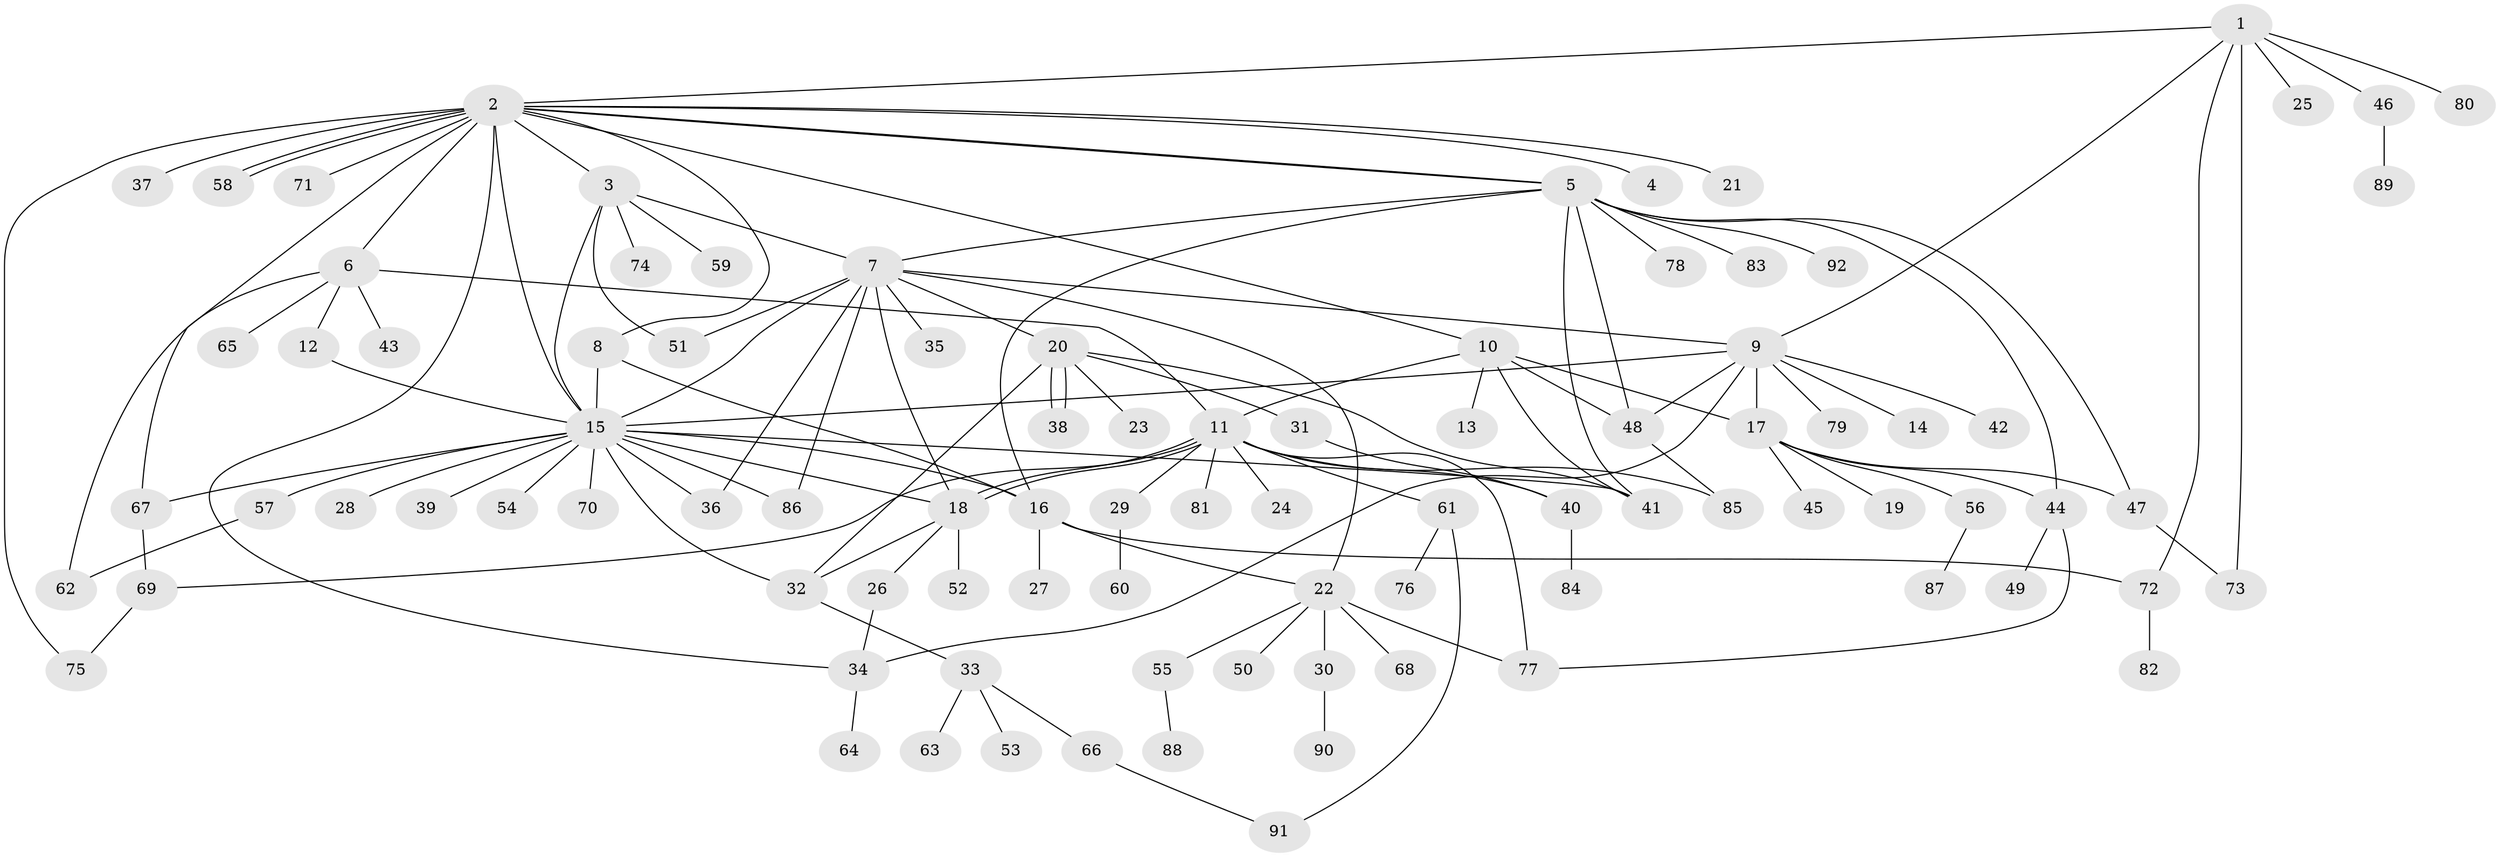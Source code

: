 // coarse degree distribution, {2: 0.17857142857142858, 4: 0.03571428571428571, 9: 0.10714285714285714, 1: 0.2857142857142857, 6: 0.07142857142857142, 8: 0.07142857142857142, 11: 0.03571428571428571, 3: 0.14285714285714285, 7: 0.03571428571428571, 5: 0.03571428571428571}
// Generated by graph-tools (version 1.1) at 2025/36/03/04/25 23:36:48]
// undirected, 92 vertices, 134 edges
graph export_dot {
  node [color=gray90,style=filled];
  1;
  2;
  3;
  4;
  5;
  6;
  7;
  8;
  9;
  10;
  11;
  12;
  13;
  14;
  15;
  16;
  17;
  18;
  19;
  20;
  21;
  22;
  23;
  24;
  25;
  26;
  27;
  28;
  29;
  30;
  31;
  32;
  33;
  34;
  35;
  36;
  37;
  38;
  39;
  40;
  41;
  42;
  43;
  44;
  45;
  46;
  47;
  48;
  49;
  50;
  51;
  52;
  53;
  54;
  55;
  56;
  57;
  58;
  59;
  60;
  61;
  62;
  63;
  64;
  65;
  66;
  67;
  68;
  69;
  70;
  71;
  72;
  73;
  74;
  75;
  76;
  77;
  78;
  79;
  80;
  81;
  82;
  83;
  84;
  85;
  86;
  87;
  88;
  89;
  90;
  91;
  92;
  1 -- 2;
  1 -- 9;
  1 -- 25;
  1 -- 46;
  1 -- 72;
  1 -- 73;
  1 -- 80;
  2 -- 3;
  2 -- 4;
  2 -- 5;
  2 -- 5;
  2 -- 6;
  2 -- 8;
  2 -- 10;
  2 -- 15;
  2 -- 21;
  2 -- 34;
  2 -- 37;
  2 -- 58;
  2 -- 58;
  2 -- 67;
  2 -- 71;
  2 -- 75;
  3 -- 7;
  3 -- 15;
  3 -- 51;
  3 -- 59;
  3 -- 74;
  5 -- 7;
  5 -- 16;
  5 -- 41;
  5 -- 44;
  5 -- 47;
  5 -- 48;
  5 -- 78;
  5 -- 83;
  5 -- 92;
  6 -- 11;
  6 -- 12;
  6 -- 43;
  6 -- 62;
  6 -- 65;
  7 -- 9;
  7 -- 15;
  7 -- 18;
  7 -- 20;
  7 -- 22;
  7 -- 35;
  7 -- 36;
  7 -- 51;
  7 -- 86;
  8 -- 15;
  8 -- 16;
  9 -- 14;
  9 -- 15;
  9 -- 17;
  9 -- 34;
  9 -- 42;
  9 -- 48;
  9 -- 79;
  10 -- 11;
  10 -- 13;
  10 -- 17;
  10 -- 41;
  10 -- 48;
  11 -- 18;
  11 -- 18;
  11 -- 24;
  11 -- 29;
  11 -- 40;
  11 -- 61;
  11 -- 69;
  11 -- 77;
  11 -- 81;
  11 -- 85;
  12 -- 15;
  15 -- 16;
  15 -- 18;
  15 -- 28;
  15 -- 32;
  15 -- 36;
  15 -- 39;
  15 -- 41;
  15 -- 54;
  15 -- 57;
  15 -- 67;
  15 -- 70;
  15 -- 86;
  16 -- 22;
  16 -- 27;
  16 -- 72;
  17 -- 19;
  17 -- 44;
  17 -- 45;
  17 -- 47;
  17 -- 56;
  18 -- 26;
  18 -- 32;
  18 -- 52;
  20 -- 23;
  20 -- 31;
  20 -- 32;
  20 -- 38;
  20 -- 38;
  20 -- 41;
  22 -- 30;
  22 -- 50;
  22 -- 55;
  22 -- 68;
  22 -- 77;
  26 -- 34;
  29 -- 60;
  30 -- 90;
  31 -- 40;
  32 -- 33;
  33 -- 53;
  33 -- 63;
  33 -- 66;
  34 -- 64;
  40 -- 84;
  44 -- 49;
  44 -- 77;
  46 -- 89;
  47 -- 73;
  48 -- 85;
  55 -- 88;
  56 -- 87;
  57 -- 62;
  61 -- 76;
  61 -- 91;
  66 -- 91;
  67 -- 69;
  69 -- 75;
  72 -- 82;
}

